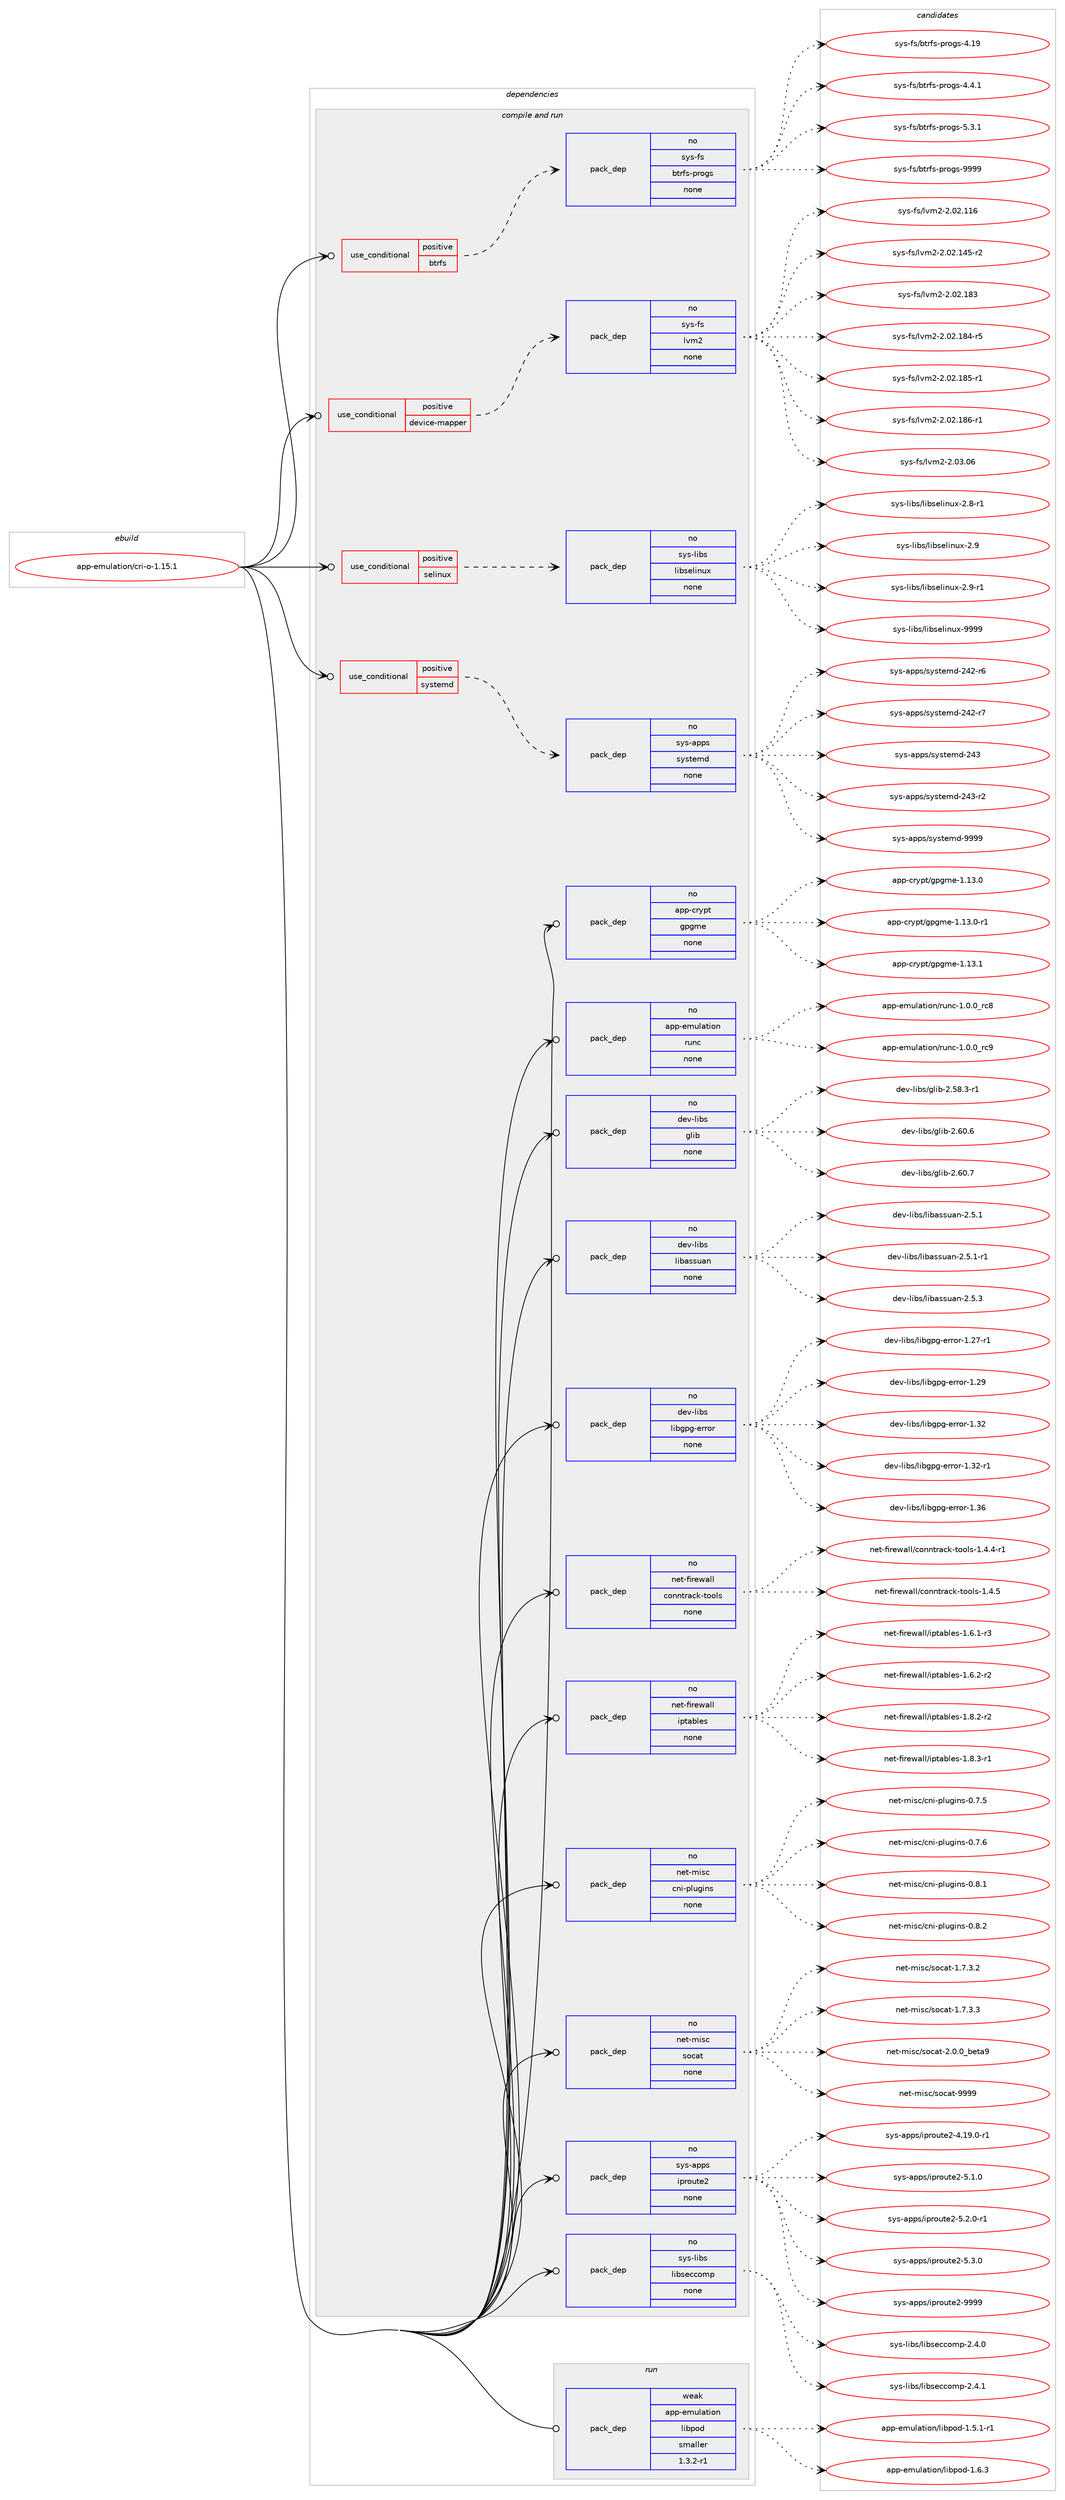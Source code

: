digraph prolog {

# *************
# Graph options
# *************

newrank=true;
concentrate=true;
compound=true;
graph [rankdir=LR,fontname=Helvetica,fontsize=10,ranksep=1.5];#, ranksep=2.5, nodesep=0.2];
edge  [arrowhead=vee];
node  [fontname=Helvetica,fontsize=10];

# **********
# The ebuild
# **********

subgraph cluster_leftcol {
color=gray;
rank=same;
label=<<i>ebuild</i>>;
id [label="app-emulation/cri-o-1.15.1", color=red, width=4, href="../app-emulation/cri-o-1.15.1.svg"];
}

# ****************
# The dependencies
# ****************

subgraph cluster_midcol {
color=gray;
label=<<i>dependencies</i>>;
subgraph cluster_compile {
fillcolor="#eeeeee";
style=filled;
label=<<i>compile</i>>;
}
subgraph cluster_compileandrun {
fillcolor="#eeeeee";
style=filled;
label=<<i>compile and run</i>>;
subgraph cond115097 {
dependency483478 [label=<<TABLE BORDER="0" CELLBORDER="1" CELLSPACING="0" CELLPADDING="4"><TR><TD ROWSPAN="3" CELLPADDING="10">use_conditional</TD></TR><TR><TD>positive</TD></TR><TR><TD>btrfs</TD></TR></TABLE>>, shape=none, color=red];
subgraph pack359587 {
dependency483479 [label=<<TABLE BORDER="0" CELLBORDER="1" CELLSPACING="0" CELLPADDING="4" WIDTH="220"><TR><TD ROWSPAN="6" CELLPADDING="30">pack_dep</TD></TR><TR><TD WIDTH="110">no</TD></TR><TR><TD>sys-fs</TD></TR><TR><TD>btrfs-progs</TD></TR><TR><TD>none</TD></TR><TR><TD></TD></TR></TABLE>>, shape=none, color=blue];
}
dependency483478:e -> dependency483479:w [weight=20,style="dashed",arrowhead="vee"];
}
id:e -> dependency483478:w [weight=20,style="solid",arrowhead="odotvee"];
subgraph cond115098 {
dependency483480 [label=<<TABLE BORDER="0" CELLBORDER="1" CELLSPACING="0" CELLPADDING="4"><TR><TD ROWSPAN="3" CELLPADDING="10">use_conditional</TD></TR><TR><TD>positive</TD></TR><TR><TD>device-mapper</TD></TR></TABLE>>, shape=none, color=red];
subgraph pack359588 {
dependency483481 [label=<<TABLE BORDER="0" CELLBORDER="1" CELLSPACING="0" CELLPADDING="4" WIDTH="220"><TR><TD ROWSPAN="6" CELLPADDING="30">pack_dep</TD></TR><TR><TD WIDTH="110">no</TD></TR><TR><TD>sys-fs</TD></TR><TR><TD>lvm2</TD></TR><TR><TD>none</TD></TR><TR><TD></TD></TR></TABLE>>, shape=none, color=blue];
}
dependency483480:e -> dependency483481:w [weight=20,style="dashed",arrowhead="vee"];
}
id:e -> dependency483480:w [weight=20,style="solid",arrowhead="odotvee"];
subgraph cond115099 {
dependency483482 [label=<<TABLE BORDER="0" CELLBORDER="1" CELLSPACING="0" CELLPADDING="4"><TR><TD ROWSPAN="3" CELLPADDING="10">use_conditional</TD></TR><TR><TD>positive</TD></TR><TR><TD>selinux</TD></TR></TABLE>>, shape=none, color=red];
subgraph pack359589 {
dependency483483 [label=<<TABLE BORDER="0" CELLBORDER="1" CELLSPACING="0" CELLPADDING="4" WIDTH="220"><TR><TD ROWSPAN="6" CELLPADDING="30">pack_dep</TD></TR><TR><TD WIDTH="110">no</TD></TR><TR><TD>sys-libs</TD></TR><TR><TD>libselinux</TD></TR><TR><TD>none</TD></TR><TR><TD></TD></TR></TABLE>>, shape=none, color=blue];
}
dependency483482:e -> dependency483483:w [weight=20,style="dashed",arrowhead="vee"];
}
id:e -> dependency483482:w [weight=20,style="solid",arrowhead="odotvee"];
subgraph cond115100 {
dependency483484 [label=<<TABLE BORDER="0" CELLBORDER="1" CELLSPACING="0" CELLPADDING="4"><TR><TD ROWSPAN="3" CELLPADDING="10">use_conditional</TD></TR><TR><TD>positive</TD></TR><TR><TD>systemd</TD></TR></TABLE>>, shape=none, color=red];
subgraph pack359590 {
dependency483485 [label=<<TABLE BORDER="0" CELLBORDER="1" CELLSPACING="0" CELLPADDING="4" WIDTH="220"><TR><TD ROWSPAN="6" CELLPADDING="30">pack_dep</TD></TR><TR><TD WIDTH="110">no</TD></TR><TR><TD>sys-apps</TD></TR><TR><TD>systemd</TD></TR><TR><TD>none</TD></TR><TR><TD></TD></TR></TABLE>>, shape=none, color=blue];
}
dependency483484:e -> dependency483485:w [weight=20,style="dashed",arrowhead="vee"];
}
id:e -> dependency483484:w [weight=20,style="solid",arrowhead="odotvee"];
subgraph pack359591 {
dependency483486 [label=<<TABLE BORDER="0" CELLBORDER="1" CELLSPACING="0" CELLPADDING="4" WIDTH="220"><TR><TD ROWSPAN="6" CELLPADDING="30">pack_dep</TD></TR><TR><TD WIDTH="110">no</TD></TR><TR><TD>app-crypt</TD></TR><TR><TD>gpgme</TD></TR><TR><TD>none</TD></TR><TR><TD></TD></TR></TABLE>>, shape=none, color=blue];
}
id:e -> dependency483486:w [weight=20,style="solid",arrowhead="odotvee"];
subgraph pack359592 {
dependency483487 [label=<<TABLE BORDER="0" CELLBORDER="1" CELLSPACING="0" CELLPADDING="4" WIDTH="220"><TR><TD ROWSPAN="6" CELLPADDING="30">pack_dep</TD></TR><TR><TD WIDTH="110">no</TD></TR><TR><TD>app-emulation</TD></TR><TR><TD>runc</TD></TR><TR><TD>none</TD></TR><TR><TD></TD></TR></TABLE>>, shape=none, color=blue];
}
id:e -> dependency483487:w [weight=20,style="solid",arrowhead="odotvee"];
subgraph pack359593 {
dependency483488 [label=<<TABLE BORDER="0" CELLBORDER="1" CELLSPACING="0" CELLPADDING="4" WIDTH="220"><TR><TD ROWSPAN="6" CELLPADDING="30">pack_dep</TD></TR><TR><TD WIDTH="110">no</TD></TR><TR><TD>dev-libs</TD></TR><TR><TD>glib</TD></TR><TR><TD>none</TD></TR><TR><TD></TD></TR></TABLE>>, shape=none, color=blue];
}
id:e -> dependency483488:w [weight=20,style="solid",arrowhead="odotvee"];
subgraph pack359594 {
dependency483489 [label=<<TABLE BORDER="0" CELLBORDER="1" CELLSPACING="0" CELLPADDING="4" WIDTH="220"><TR><TD ROWSPAN="6" CELLPADDING="30">pack_dep</TD></TR><TR><TD WIDTH="110">no</TD></TR><TR><TD>dev-libs</TD></TR><TR><TD>libassuan</TD></TR><TR><TD>none</TD></TR><TR><TD></TD></TR></TABLE>>, shape=none, color=blue];
}
id:e -> dependency483489:w [weight=20,style="solid",arrowhead="odotvee"];
subgraph pack359595 {
dependency483490 [label=<<TABLE BORDER="0" CELLBORDER="1" CELLSPACING="0" CELLPADDING="4" WIDTH="220"><TR><TD ROWSPAN="6" CELLPADDING="30">pack_dep</TD></TR><TR><TD WIDTH="110">no</TD></TR><TR><TD>dev-libs</TD></TR><TR><TD>libgpg-error</TD></TR><TR><TD>none</TD></TR><TR><TD></TD></TR></TABLE>>, shape=none, color=blue];
}
id:e -> dependency483490:w [weight=20,style="solid",arrowhead="odotvee"];
subgraph pack359596 {
dependency483491 [label=<<TABLE BORDER="0" CELLBORDER="1" CELLSPACING="0" CELLPADDING="4" WIDTH="220"><TR><TD ROWSPAN="6" CELLPADDING="30">pack_dep</TD></TR><TR><TD WIDTH="110">no</TD></TR><TR><TD>net-firewall</TD></TR><TR><TD>conntrack-tools</TD></TR><TR><TD>none</TD></TR><TR><TD></TD></TR></TABLE>>, shape=none, color=blue];
}
id:e -> dependency483491:w [weight=20,style="solid",arrowhead="odotvee"];
subgraph pack359597 {
dependency483492 [label=<<TABLE BORDER="0" CELLBORDER="1" CELLSPACING="0" CELLPADDING="4" WIDTH="220"><TR><TD ROWSPAN="6" CELLPADDING="30">pack_dep</TD></TR><TR><TD WIDTH="110">no</TD></TR><TR><TD>net-firewall</TD></TR><TR><TD>iptables</TD></TR><TR><TD>none</TD></TR><TR><TD></TD></TR></TABLE>>, shape=none, color=blue];
}
id:e -> dependency483492:w [weight=20,style="solid",arrowhead="odotvee"];
subgraph pack359598 {
dependency483493 [label=<<TABLE BORDER="0" CELLBORDER="1" CELLSPACING="0" CELLPADDING="4" WIDTH="220"><TR><TD ROWSPAN="6" CELLPADDING="30">pack_dep</TD></TR><TR><TD WIDTH="110">no</TD></TR><TR><TD>net-misc</TD></TR><TR><TD>cni-plugins</TD></TR><TR><TD>none</TD></TR><TR><TD></TD></TR></TABLE>>, shape=none, color=blue];
}
id:e -> dependency483493:w [weight=20,style="solid",arrowhead="odotvee"];
subgraph pack359599 {
dependency483494 [label=<<TABLE BORDER="0" CELLBORDER="1" CELLSPACING="0" CELLPADDING="4" WIDTH="220"><TR><TD ROWSPAN="6" CELLPADDING="30">pack_dep</TD></TR><TR><TD WIDTH="110">no</TD></TR><TR><TD>net-misc</TD></TR><TR><TD>socat</TD></TR><TR><TD>none</TD></TR><TR><TD></TD></TR></TABLE>>, shape=none, color=blue];
}
id:e -> dependency483494:w [weight=20,style="solid",arrowhead="odotvee"];
subgraph pack359600 {
dependency483495 [label=<<TABLE BORDER="0" CELLBORDER="1" CELLSPACING="0" CELLPADDING="4" WIDTH="220"><TR><TD ROWSPAN="6" CELLPADDING="30">pack_dep</TD></TR><TR><TD WIDTH="110">no</TD></TR><TR><TD>sys-apps</TD></TR><TR><TD>iproute2</TD></TR><TR><TD>none</TD></TR><TR><TD></TD></TR></TABLE>>, shape=none, color=blue];
}
id:e -> dependency483495:w [weight=20,style="solid",arrowhead="odotvee"];
subgraph pack359601 {
dependency483496 [label=<<TABLE BORDER="0" CELLBORDER="1" CELLSPACING="0" CELLPADDING="4" WIDTH="220"><TR><TD ROWSPAN="6" CELLPADDING="30">pack_dep</TD></TR><TR><TD WIDTH="110">no</TD></TR><TR><TD>sys-libs</TD></TR><TR><TD>libseccomp</TD></TR><TR><TD>none</TD></TR><TR><TD></TD></TR></TABLE>>, shape=none, color=blue];
}
id:e -> dependency483496:w [weight=20,style="solid",arrowhead="odotvee"];
}
subgraph cluster_run {
fillcolor="#eeeeee";
style=filled;
label=<<i>run</i>>;
subgraph pack359602 {
dependency483497 [label=<<TABLE BORDER="0" CELLBORDER="1" CELLSPACING="0" CELLPADDING="4" WIDTH="220"><TR><TD ROWSPAN="6" CELLPADDING="30">pack_dep</TD></TR><TR><TD WIDTH="110">weak</TD></TR><TR><TD>app-emulation</TD></TR><TR><TD>libpod</TD></TR><TR><TD>smaller</TD></TR><TR><TD>1.3.2-r1</TD></TR></TABLE>>, shape=none, color=blue];
}
id:e -> dependency483497:w [weight=20,style="solid",arrowhead="odot"];
}
}

# **************
# The candidates
# **************

subgraph cluster_choices {
rank=same;
color=gray;
label=<<i>candidates</i>>;

subgraph choice359587 {
color=black;
nodesep=1;
choice115121115451021154798116114102115451121141111031154552464957 [label="sys-fs/btrfs-progs-4.19", color=red, width=4,href="../sys-fs/btrfs-progs-4.19.svg"];
choice11512111545102115479811611410211545112114111103115455246524649 [label="sys-fs/btrfs-progs-4.4.1", color=red, width=4,href="../sys-fs/btrfs-progs-4.4.1.svg"];
choice11512111545102115479811611410211545112114111103115455346514649 [label="sys-fs/btrfs-progs-5.3.1", color=red, width=4,href="../sys-fs/btrfs-progs-5.3.1.svg"];
choice115121115451021154798116114102115451121141111031154557575757 [label="sys-fs/btrfs-progs-9999", color=red, width=4,href="../sys-fs/btrfs-progs-9999.svg"];
dependency483479:e -> choice115121115451021154798116114102115451121141111031154552464957:w [style=dotted,weight="100"];
dependency483479:e -> choice11512111545102115479811611410211545112114111103115455246524649:w [style=dotted,weight="100"];
dependency483479:e -> choice11512111545102115479811611410211545112114111103115455346514649:w [style=dotted,weight="100"];
dependency483479:e -> choice115121115451021154798116114102115451121141111031154557575757:w [style=dotted,weight="100"];
}
subgraph choice359588 {
color=black;
nodesep=1;
choice115121115451021154710811810950455046485046494954 [label="sys-fs/lvm2-2.02.116", color=red, width=4,href="../sys-fs/lvm2-2.02.116.svg"];
choice1151211154510211547108118109504550464850464952534511450 [label="sys-fs/lvm2-2.02.145-r2", color=red, width=4,href="../sys-fs/lvm2-2.02.145-r2.svg"];
choice115121115451021154710811810950455046485046495651 [label="sys-fs/lvm2-2.02.183", color=red, width=4,href="../sys-fs/lvm2-2.02.183.svg"];
choice1151211154510211547108118109504550464850464956524511453 [label="sys-fs/lvm2-2.02.184-r5", color=red, width=4,href="../sys-fs/lvm2-2.02.184-r5.svg"];
choice1151211154510211547108118109504550464850464956534511449 [label="sys-fs/lvm2-2.02.185-r1", color=red, width=4,href="../sys-fs/lvm2-2.02.185-r1.svg"];
choice1151211154510211547108118109504550464850464956544511449 [label="sys-fs/lvm2-2.02.186-r1", color=red, width=4,href="../sys-fs/lvm2-2.02.186-r1.svg"];
choice1151211154510211547108118109504550464851464854 [label="sys-fs/lvm2-2.03.06", color=red, width=4,href="../sys-fs/lvm2-2.03.06.svg"];
dependency483481:e -> choice115121115451021154710811810950455046485046494954:w [style=dotted,weight="100"];
dependency483481:e -> choice1151211154510211547108118109504550464850464952534511450:w [style=dotted,weight="100"];
dependency483481:e -> choice115121115451021154710811810950455046485046495651:w [style=dotted,weight="100"];
dependency483481:e -> choice1151211154510211547108118109504550464850464956524511453:w [style=dotted,weight="100"];
dependency483481:e -> choice1151211154510211547108118109504550464850464956534511449:w [style=dotted,weight="100"];
dependency483481:e -> choice1151211154510211547108118109504550464850464956544511449:w [style=dotted,weight="100"];
dependency483481:e -> choice1151211154510211547108118109504550464851464854:w [style=dotted,weight="100"];
}
subgraph choice359589 {
color=black;
nodesep=1;
choice11512111545108105981154710810598115101108105110117120455046564511449 [label="sys-libs/libselinux-2.8-r1", color=red, width=4,href="../sys-libs/libselinux-2.8-r1.svg"];
choice1151211154510810598115471081059811510110810511011712045504657 [label="sys-libs/libselinux-2.9", color=red, width=4,href="../sys-libs/libselinux-2.9.svg"];
choice11512111545108105981154710810598115101108105110117120455046574511449 [label="sys-libs/libselinux-2.9-r1", color=red, width=4,href="../sys-libs/libselinux-2.9-r1.svg"];
choice115121115451081059811547108105981151011081051101171204557575757 [label="sys-libs/libselinux-9999", color=red, width=4,href="../sys-libs/libselinux-9999.svg"];
dependency483483:e -> choice11512111545108105981154710810598115101108105110117120455046564511449:w [style=dotted,weight="100"];
dependency483483:e -> choice1151211154510810598115471081059811510110810511011712045504657:w [style=dotted,weight="100"];
dependency483483:e -> choice11512111545108105981154710810598115101108105110117120455046574511449:w [style=dotted,weight="100"];
dependency483483:e -> choice115121115451081059811547108105981151011081051101171204557575757:w [style=dotted,weight="100"];
}
subgraph choice359590 {
color=black;
nodesep=1;
choice115121115459711211211547115121115116101109100455052504511454 [label="sys-apps/systemd-242-r6", color=red, width=4,href="../sys-apps/systemd-242-r6.svg"];
choice115121115459711211211547115121115116101109100455052504511455 [label="sys-apps/systemd-242-r7", color=red, width=4,href="../sys-apps/systemd-242-r7.svg"];
choice11512111545971121121154711512111511610110910045505251 [label="sys-apps/systemd-243", color=red, width=4,href="../sys-apps/systemd-243.svg"];
choice115121115459711211211547115121115116101109100455052514511450 [label="sys-apps/systemd-243-r2", color=red, width=4,href="../sys-apps/systemd-243-r2.svg"];
choice1151211154597112112115471151211151161011091004557575757 [label="sys-apps/systemd-9999", color=red, width=4,href="../sys-apps/systemd-9999.svg"];
dependency483485:e -> choice115121115459711211211547115121115116101109100455052504511454:w [style=dotted,weight="100"];
dependency483485:e -> choice115121115459711211211547115121115116101109100455052504511455:w [style=dotted,weight="100"];
dependency483485:e -> choice11512111545971121121154711512111511610110910045505251:w [style=dotted,weight="100"];
dependency483485:e -> choice115121115459711211211547115121115116101109100455052514511450:w [style=dotted,weight="100"];
dependency483485:e -> choice1151211154597112112115471151211151161011091004557575757:w [style=dotted,weight="100"];
}
subgraph choice359591 {
color=black;
nodesep=1;
choice9711211245991141211121164710311210310910145494649514648 [label="app-crypt/gpgme-1.13.0", color=red, width=4,href="../app-crypt/gpgme-1.13.0.svg"];
choice97112112459911412111211647103112103109101454946495146484511449 [label="app-crypt/gpgme-1.13.0-r1", color=red, width=4,href="../app-crypt/gpgme-1.13.0-r1.svg"];
choice9711211245991141211121164710311210310910145494649514649 [label="app-crypt/gpgme-1.13.1", color=red, width=4,href="../app-crypt/gpgme-1.13.1.svg"];
dependency483486:e -> choice9711211245991141211121164710311210310910145494649514648:w [style=dotted,weight="100"];
dependency483486:e -> choice97112112459911412111211647103112103109101454946495146484511449:w [style=dotted,weight="100"];
dependency483486:e -> choice9711211245991141211121164710311210310910145494649514649:w [style=dotted,weight="100"];
}
subgraph choice359592 {
color=black;
nodesep=1;
choice9711211245101109117108971161051111104711411711099454946484648951149956 [label="app-emulation/runc-1.0.0_rc8", color=red, width=4,href="../app-emulation/runc-1.0.0_rc8.svg"];
choice9711211245101109117108971161051111104711411711099454946484648951149957 [label="app-emulation/runc-1.0.0_rc9", color=red, width=4,href="../app-emulation/runc-1.0.0_rc9.svg"];
dependency483487:e -> choice9711211245101109117108971161051111104711411711099454946484648951149956:w [style=dotted,weight="100"];
dependency483487:e -> choice9711211245101109117108971161051111104711411711099454946484648951149957:w [style=dotted,weight="100"];
}
subgraph choice359593 {
color=black;
nodesep=1;
choice10010111845108105981154710310810598455046535646514511449 [label="dev-libs/glib-2.58.3-r1", color=red, width=4,href="../dev-libs/glib-2.58.3-r1.svg"];
choice1001011184510810598115471031081059845504654484654 [label="dev-libs/glib-2.60.6", color=red, width=4,href="../dev-libs/glib-2.60.6.svg"];
choice1001011184510810598115471031081059845504654484655 [label="dev-libs/glib-2.60.7", color=red, width=4,href="../dev-libs/glib-2.60.7.svg"];
dependency483488:e -> choice10010111845108105981154710310810598455046535646514511449:w [style=dotted,weight="100"];
dependency483488:e -> choice1001011184510810598115471031081059845504654484654:w [style=dotted,weight="100"];
dependency483488:e -> choice1001011184510810598115471031081059845504654484655:w [style=dotted,weight="100"];
}
subgraph choice359594 {
color=black;
nodesep=1;
choice100101118451081059811547108105989711511511797110455046534649 [label="dev-libs/libassuan-2.5.1", color=red, width=4,href="../dev-libs/libassuan-2.5.1.svg"];
choice1001011184510810598115471081059897115115117971104550465346494511449 [label="dev-libs/libassuan-2.5.1-r1", color=red, width=4,href="../dev-libs/libassuan-2.5.1-r1.svg"];
choice100101118451081059811547108105989711511511797110455046534651 [label="dev-libs/libassuan-2.5.3", color=red, width=4,href="../dev-libs/libassuan-2.5.3.svg"];
dependency483489:e -> choice100101118451081059811547108105989711511511797110455046534649:w [style=dotted,weight="100"];
dependency483489:e -> choice1001011184510810598115471081059897115115117971104550465346494511449:w [style=dotted,weight="100"];
dependency483489:e -> choice100101118451081059811547108105989711511511797110455046534651:w [style=dotted,weight="100"];
}
subgraph choice359595 {
color=black;
nodesep=1;
choice100101118451081059811547108105981031121034510111411411111445494650554511449 [label="dev-libs/libgpg-error-1.27-r1", color=red, width=4,href="../dev-libs/libgpg-error-1.27-r1.svg"];
choice10010111845108105981154710810598103112103451011141141111144549465057 [label="dev-libs/libgpg-error-1.29", color=red, width=4,href="../dev-libs/libgpg-error-1.29.svg"];
choice10010111845108105981154710810598103112103451011141141111144549465150 [label="dev-libs/libgpg-error-1.32", color=red, width=4,href="../dev-libs/libgpg-error-1.32.svg"];
choice100101118451081059811547108105981031121034510111411411111445494651504511449 [label="dev-libs/libgpg-error-1.32-r1", color=red, width=4,href="../dev-libs/libgpg-error-1.32-r1.svg"];
choice10010111845108105981154710810598103112103451011141141111144549465154 [label="dev-libs/libgpg-error-1.36", color=red, width=4,href="../dev-libs/libgpg-error-1.36.svg"];
dependency483490:e -> choice100101118451081059811547108105981031121034510111411411111445494650554511449:w [style=dotted,weight="100"];
dependency483490:e -> choice10010111845108105981154710810598103112103451011141141111144549465057:w [style=dotted,weight="100"];
dependency483490:e -> choice10010111845108105981154710810598103112103451011141141111144549465150:w [style=dotted,weight="100"];
dependency483490:e -> choice100101118451081059811547108105981031121034510111411411111445494651504511449:w [style=dotted,weight="100"];
dependency483490:e -> choice10010111845108105981154710810598103112103451011141141111144549465154:w [style=dotted,weight="100"];
}
subgraph choice359596 {
color=black;
nodesep=1;
choice110101116451021051141011199710810847991111101101161149799107451161111111081154549465246524511449 [label="net-firewall/conntrack-tools-1.4.4-r1", color=red, width=4,href="../net-firewall/conntrack-tools-1.4.4-r1.svg"];
choice11010111645102105114101119971081084799111110110116114979910745116111111108115454946524653 [label="net-firewall/conntrack-tools-1.4.5", color=red, width=4,href="../net-firewall/conntrack-tools-1.4.5.svg"];
dependency483491:e -> choice110101116451021051141011199710810847991111101101161149799107451161111111081154549465246524511449:w [style=dotted,weight="100"];
dependency483491:e -> choice11010111645102105114101119971081084799111110110116114979910745116111111108115454946524653:w [style=dotted,weight="100"];
}
subgraph choice359597 {
color=black;
nodesep=1;
choice11010111645102105114101119971081084710511211697981081011154549465446494511451 [label="net-firewall/iptables-1.6.1-r3", color=red, width=4,href="../net-firewall/iptables-1.6.1-r3.svg"];
choice11010111645102105114101119971081084710511211697981081011154549465446504511450 [label="net-firewall/iptables-1.6.2-r2", color=red, width=4,href="../net-firewall/iptables-1.6.2-r2.svg"];
choice11010111645102105114101119971081084710511211697981081011154549465646504511450 [label="net-firewall/iptables-1.8.2-r2", color=red, width=4,href="../net-firewall/iptables-1.8.2-r2.svg"];
choice11010111645102105114101119971081084710511211697981081011154549465646514511449 [label="net-firewall/iptables-1.8.3-r1", color=red, width=4,href="../net-firewall/iptables-1.8.3-r1.svg"];
dependency483492:e -> choice11010111645102105114101119971081084710511211697981081011154549465446494511451:w [style=dotted,weight="100"];
dependency483492:e -> choice11010111645102105114101119971081084710511211697981081011154549465446504511450:w [style=dotted,weight="100"];
dependency483492:e -> choice11010111645102105114101119971081084710511211697981081011154549465646504511450:w [style=dotted,weight="100"];
dependency483492:e -> choice11010111645102105114101119971081084710511211697981081011154549465646514511449:w [style=dotted,weight="100"];
}
subgraph choice359598 {
color=black;
nodesep=1;
choice1101011164510910511599479911010545112108117103105110115454846554653 [label="net-misc/cni-plugins-0.7.5", color=red, width=4,href="../net-misc/cni-plugins-0.7.5.svg"];
choice1101011164510910511599479911010545112108117103105110115454846554654 [label="net-misc/cni-plugins-0.7.6", color=red, width=4,href="../net-misc/cni-plugins-0.7.6.svg"];
choice1101011164510910511599479911010545112108117103105110115454846564649 [label="net-misc/cni-plugins-0.8.1", color=red, width=4,href="../net-misc/cni-plugins-0.8.1.svg"];
choice1101011164510910511599479911010545112108117103105110115454846564650 [label="net-misc/cni-plugins-0.8.2", color=red, width=4,href="../net-misc/cni-plugins-0.8.2.svg"];
dependency483493:e -> choice1101011164510910511599479911010545112108117103105110115454846554653:w [style=dotted,weight="100"];
dependency483493:e -> choice1101011164510910511599479911010545112108117103105110115454846554654:w [style=dotted,weight="100"];
dependency483493:e -> choice1101011164510910511599479911010545112108117103105110115454846564649:w [style=dotted,weight="100"];
dependency483493:e -> choice1101011164510910511599479911010545112108117103105110115454846564650:w [style=dotted,weight="100"];
}
subgraph choice359599 {
color=black;
nodesep=1;
choice11010111645109105115994711511199971164549465546514650 [label="net-misc/socat-1.7.3.2", color=red, width=4,href="../net-misc/socat-1.7.3.2.svg"];
choice11010111645109105115994711511199971164549465546514651 [label="net-misc/socat-1.7.3.3", color=red, width=4,href="../net-misc/socat-1.7.3.3.svg"];
choice110101116451091051159947115111999711645504648464895981011169757 [label="net-misc/socat-2.0.0_beta9", color=red, width=4,href="../net-misc/socat-2.0.0_beta9.svg"];
choice11010111645109105115994711511199971164557575757 [label="net-misc/socat-9999", color=red, width=4,href="../net-misc/socat-9999.svg"];
dependency483494:e -> choice11010111645109105115994711511199971164549465546514650:w [style=dotted,weight="100"];
dependency483494:e -> choice11010111645109105115994711511199971164549465546514651:w [style=dotted,weight="100"];
dependency483494:e -> choice110101116451091051159947115111999711645504648464895981011169757:w [style=dotted,weight="100"];
dependency483494:e -> choice11010111645109105115994711511199971164557575757:w [style=dotted,weight="100"];
}
subgraph choice359600 {
color=black;
nodesep=1;
choice11512111545971121121154710511211411111711610150455246495746484511449 [label="sys-apps/iproute2-4.19.0-r1", color=red, width=4,href="../sys-apps/iproute2-4.19.0-r1.svg"];
choice11512111545971121121154710511211411111711610150455346494648 [label="sys-apps/iproute2-5.1.0", color=red, width=4,href="../sys-apps/iproute2-5.1.0.svg"];
choice115121115459711211211547105112114111117116101504553465046484511449 [label="sys-apps/iproute2-5.2.0-r1", color=red, width=4,href="../sys-apps/iproute2-5.2.0-r1.svg"];
choice11512111545971121121154710511211411111711610150455346514648 [label="sys-apps/iproute2-5.3.0", color=red, width=4,href="../sys-apps/iproute2-5.3.0.svg"];
choice115121115459711211211547105112114111117116101504557575757 [label="sys-apps/iproute2-9999", color=red, width=4,href="../sys-apps/iproute2-9999.svg"];
dependency483495:e -> choice11512111545971121121154710511211411111711610150455246495746484511449:w [style=dotted,weight="100"];
dependency483495:e -> choice11512111545971121121154710511211411111711610150455346494648:w [style=dotted,weight="100"];
dependency483495:e -> choice115121115459711211211547105112114111117116101504553465046484511449:w [style=dotted,weight="100"];
dependency483495:e -> choice11512111545971121121154710511211411111711610150455346514648:w [style=dotted,weight="100"];
dependency483495:e -> choice115121115459711211211547105112114111117116101504557575757:w [style=dotted,weight="100"];
}
subgraph choice359601 {
color=black;
nodesep=1;
choice115121115451081059811547108105981151019999111109112455046524648 [label="sys-libs/libseccomp-2.4.0", color=red, width=4,href="../sys-libs/libseccomp-2.4.0.svg"];
choice115121115451081059811547108105981151019999111109112455046524649 [label="sys-libs/libseccomp-2.4.1", color=red, width=4,href="../sys-libs/libseccomp-2.4.1.svg"];
dependency483496:e -> choice115121115451081059811547108105981151019999111109112455046524648:w [style=dotted,weight="100"];
dependency483496:e -> choice115121115451081059811547108105981151019999111109112455046524649:w [style=dotted,weight="100"];
}
subgraph choice359602 {
color=black;
nodesep=1;
choice97112112451011091171089711610511111047108105981121111004549465346494511449 [label="app-emulation/libpod-1.5.1-r1", color=red, width=4,href="../app-emulation/libpod-1.5.1-r1.svg"];
choice9711211245101109117108971161051111104710810598112111100454946544651 [label="app-emulation/libpod-1.6.3", color=red, width=4,href="../app-emulation/libpod-1.6.3.svg"];
dependency483497:e -> choice97112112451011091171089711610511111047108105981121111004549465346494511449:w [style=dotted,weight="100"];
dependency483497:e -> choice9711211245101109117108971161051111104710810598112111100454946544651:w [style=dotted,weight="100"];
}
}

}
